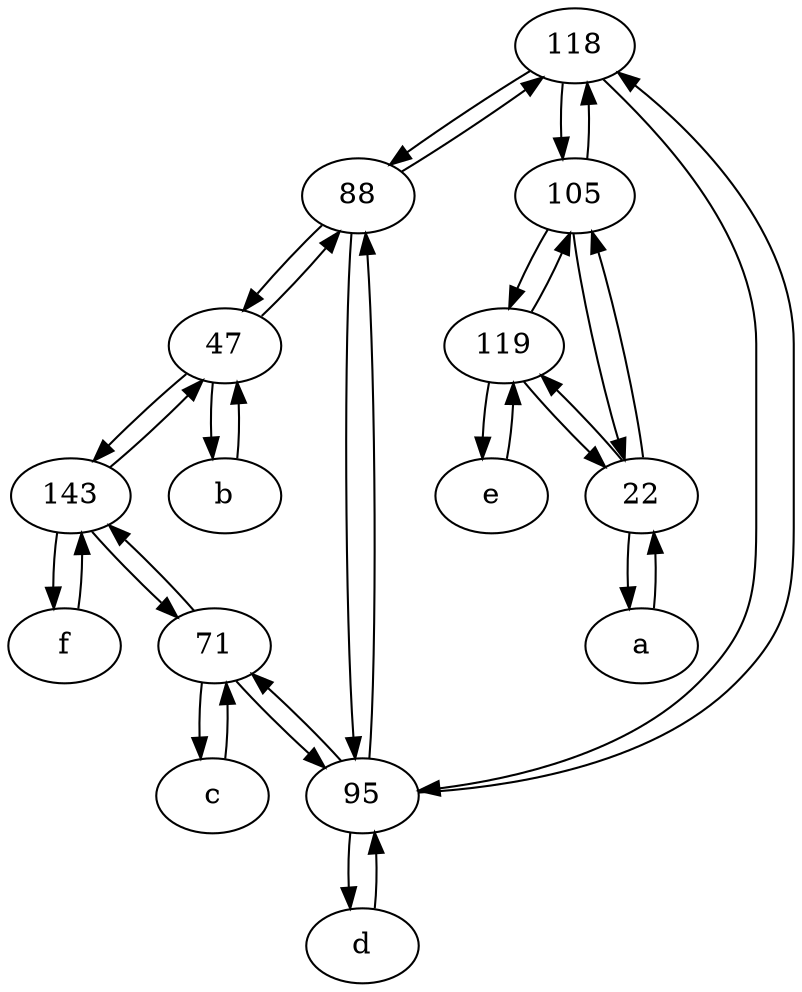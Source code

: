 digraph  {
	118;
	88;
	105;
	22;
	c [pos="20,10!"];
	95;
	b [pos="50,20!"];
	f [pos="15,45!"];
	71;
	143;
	119;
	a [pos="40,10!"];
	47;
	e [pos="30,50!"];
	d [pos="20,30!"];
	71 -> 95;
	143 -> f;
	119 -> 22;
	118 -> 95;
	d -> 95;
	143 -> 71;
	143 -> 47;
	105 -> 22;
	88 -> 47;
	95 -> d;
	105 -> 119;
	47 -> 143;
	119 -> 105;
	22 -> 105;
	71 -> c;
	a -> 22;
	119 -> e;
	71 -> 143;
	88 -> 95;
	b -> 47;
	105 -> 118;
	22 -> a;
	95 -> 88;
	c -> 71;
	118 -> 88;
	e -> 119;
	88 -> 118;
	f -> 143;
	118 -> 105;
	95 -> 71;
	22 -> 119;
	47 -> b;
	47 -> 88;
	95 -> 118;

	}